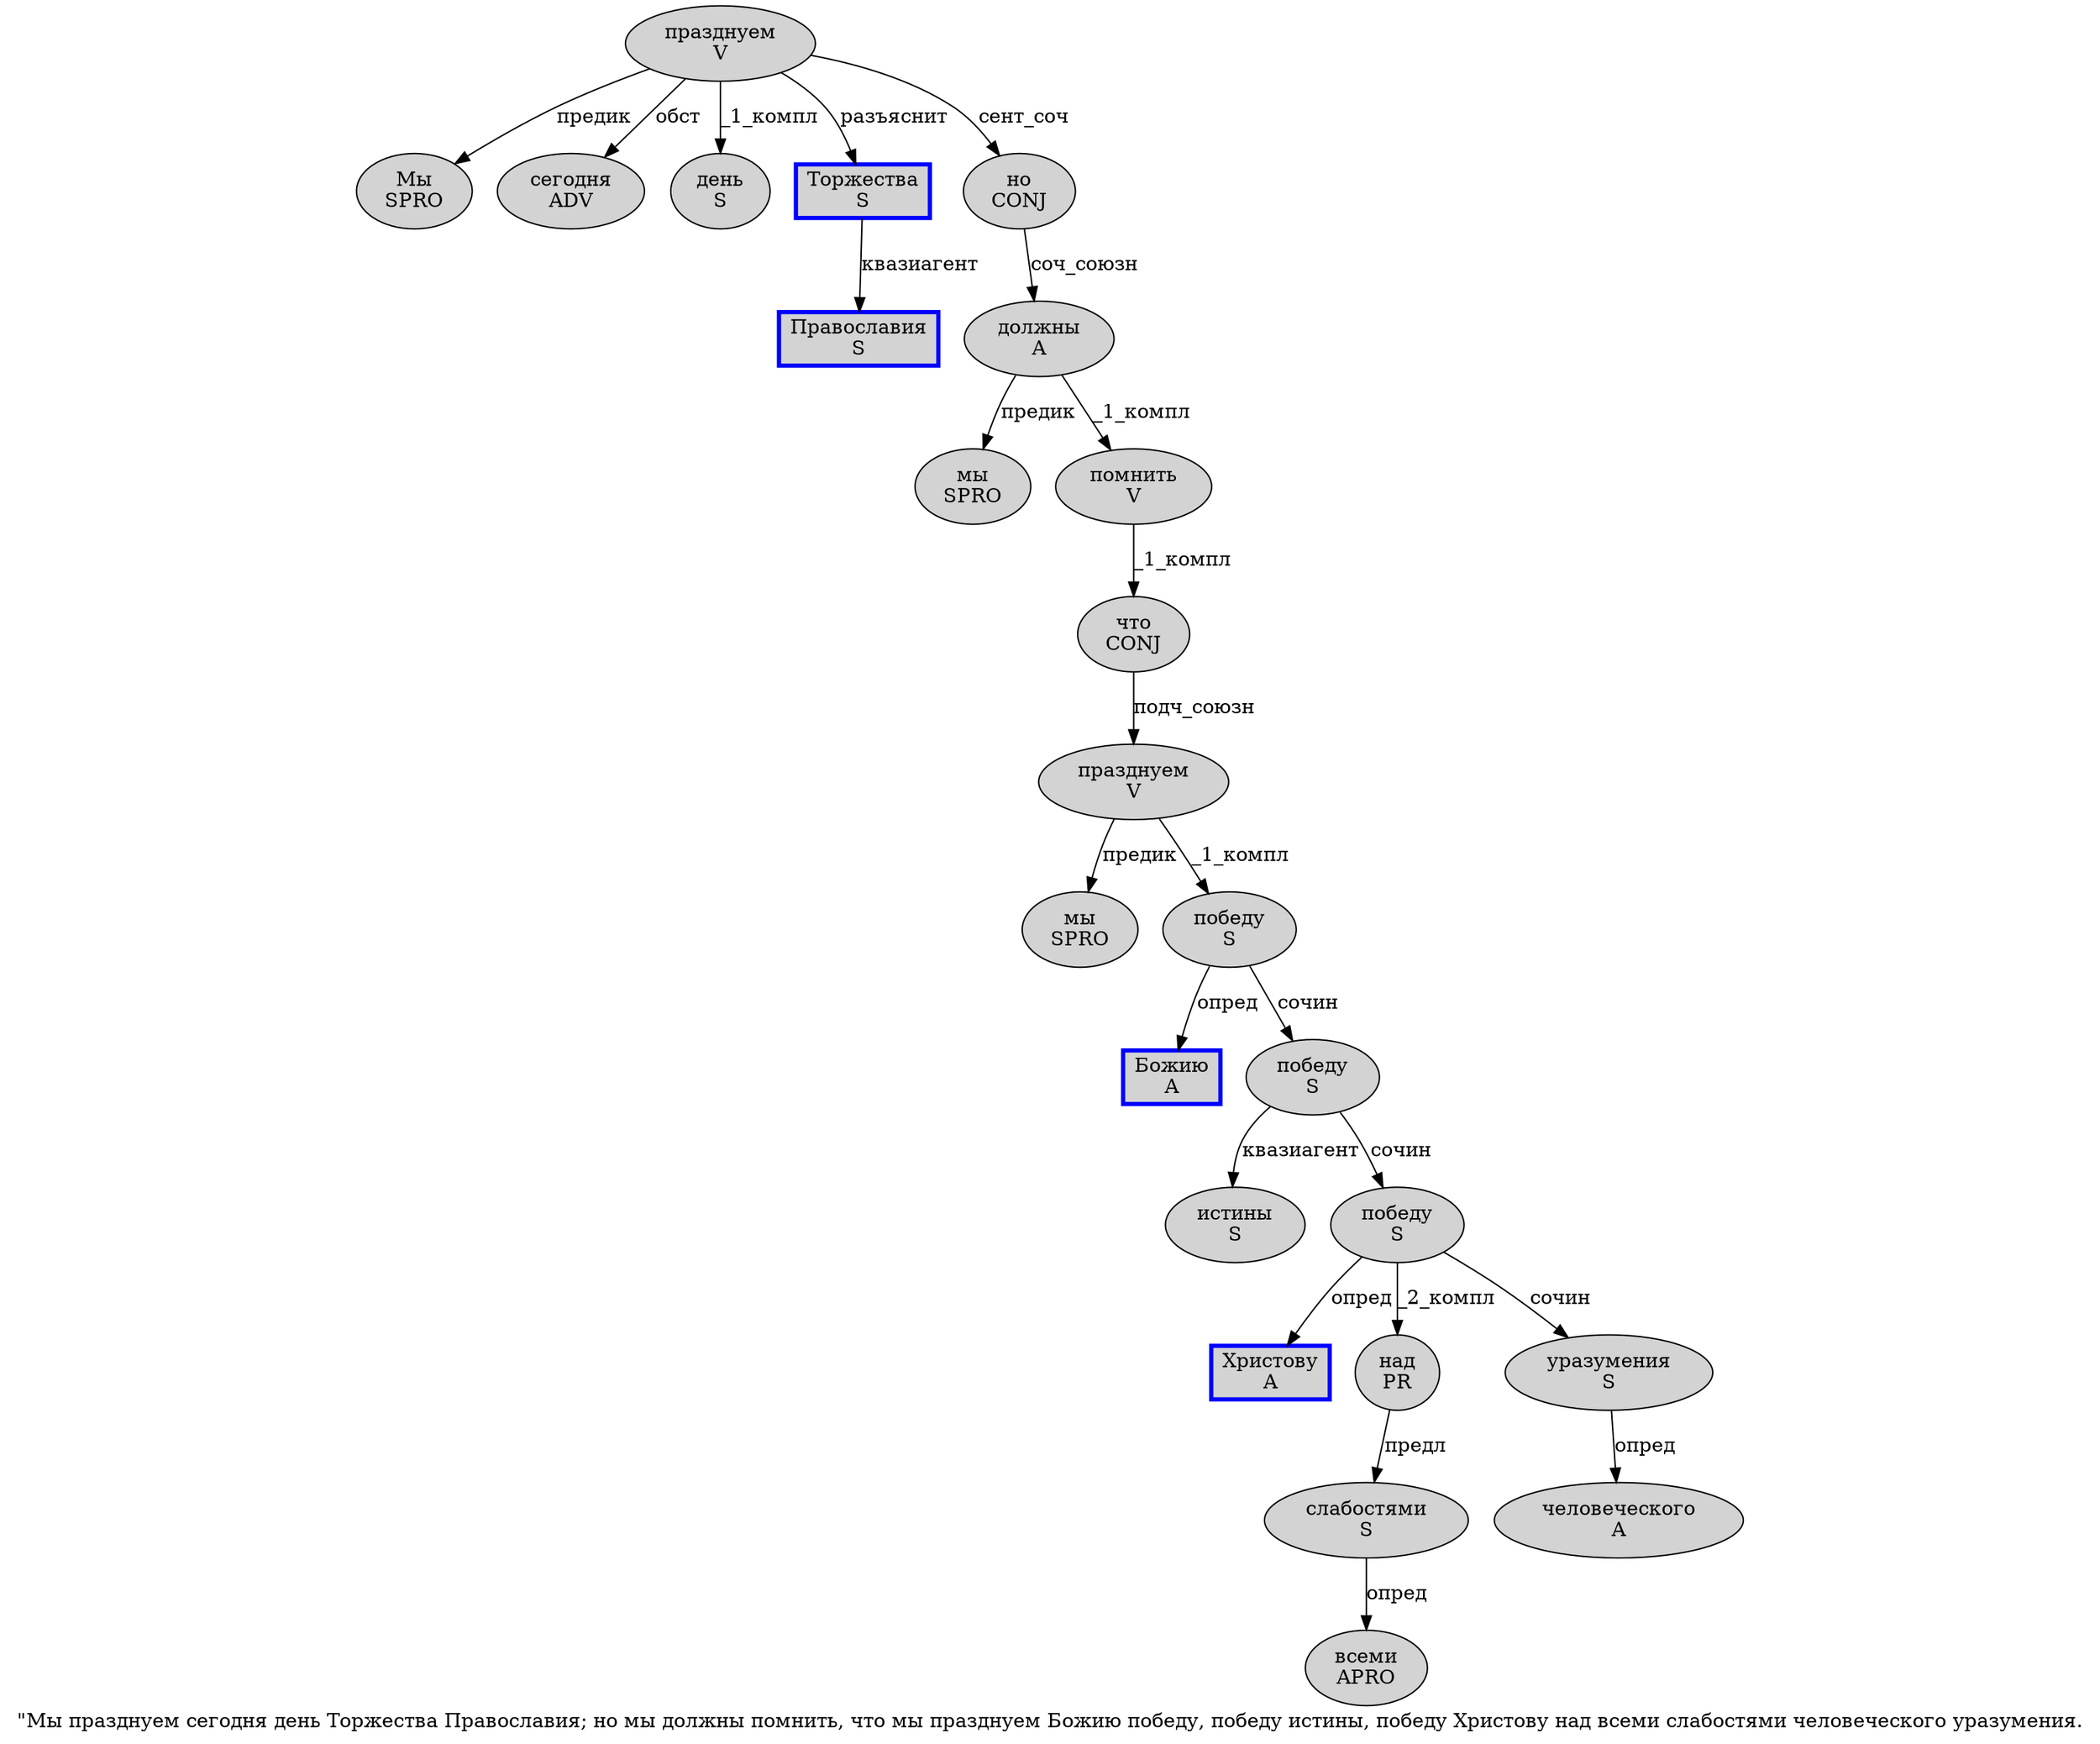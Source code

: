 digraph SENTENCE_1653 {
	graph [label="\"Мы празднуем сегодня день Торжества Православия; но мы должны помнить, что мы празднуем Божию победу, победу истины, победу Христову над всеми слабостями человеческого уразумения."]
	node [style=filled]
		1 [label="Мы
SPRO" color="" fillcolor=lightgray penwidth=1 shape=ellipse]
		2 [label="празднуем
V" color="" fillcolor=lightgray penwidth=1 shape=ellipse]
		3 [label="сегодня
ADV" color="" fillcolor=lightgray penwidth=1 shape=ellipse]
		4 [label="день
S" color="" fillcolor=lightgray penwidth=1 shape=ellipse]
		5 [label="Торжества
S" color=blue fillcolor=lightgray penwidth=3 shape=box]
		6 [label="Православия
S" color=blue fillcolor=lightgray penwidth=3 shape=box]
		8 [label="но
CONJ" color="" fillcolor=lightgray penwidth=1 shape=ellipse]
		9 [label="мы
SPRO" color="" fillcolor=lightgray penwidth=1 shape=ellipse]
		10 [label="должны
A" color="" fillcolor=lightgray penwidth=1 shape=ellipse]
		11 [label="помнить
V" color="" fillcolor=lightgray penwidth=1 shape=ellipse]
		13 [label="что
CONJ" color="" fillcolor=lightgray penwidth=1 shape=ellipse]
		14 [label="мы
SPRO" color="" fillcolor=lightgray penwidth=1 shape=ellipse]
		15 [label="празднуем
V" color="" fillcolor=lightgray penwidth=1 shape=ellipse]
		16 [label="Божию
A" color=blue fillcolor=lightgray penwidth=3 shape=box]
		17 [label="победу
S" color="" fillcolor=lightgray penwidth=1 shape=ellipse]
		19 [label="победу
S" color="" fillcolor=lightgray penwidth=1 shape=ellipse]
		20 [label="истины
S" color="" fillcolor=lightgray penwidth=1 shape=ellipse]
		22 [label="победу
S" color="" fillcolor=lightgray penwidth=1 shape=ellipse]
		23 [label="Христову
A" color=blue fillcolor=lightgray penwidth=3 shape=box]
		24 [label="над
PR" color="" fillcolor=lightgray penwidth=1 shape=ellipse]
		25 [label="всеми
APRO" color="" fillcolor=lightgray penwidth=1 shape=ellipse]
		26 [label="слабостями
S" color="" fillcolor=lightgray penwidth=1 shape=ellipse]
		27 [label="человеческого
A" color="" fillcolor=lightgray penwidth=1 shape=ellipse]
		28 [label="уразумения
S" color="" fillcolor=lightgray penwidth=1 shape=ellipse]
			28 -> 27 [label="опред"]
			19 -> 20 [label="квазиагент"]
			19 -> 22 [label="сочин"]
			15 -> 14 [label="предик"]
			15 -> 17 [label="_1_компл"]
			13 -> 15 [label="подч_союзн"]
			24 -> 26 [label="предл"]
			17 -> 16 [label="опред"]
			17 -> 19 [label="сочин"]
			22 -> 23 [label="опред"]
			22 -> 24 [label="_2_компл"]
			22 -> 28 [label="сочин"]
			26 -> 25 [label="опред"]
			8 -> 10 [label="соч_союзн"]
			10 -> 9 [label="предик"]
			10 -> 11 [label="_1_компл"]
			2 -> 1 [label="предик"]
			2 -> 3 [label="обст"]
			2 -> 4 [label="_1_компл"]
			2 -> 5 [label="разъяснит"]
			2 -> 8 [label="сент_соч"]
			11 -> 13 [label="_1_компл"]
			5 -> 6 [label="квазиагент"]
}